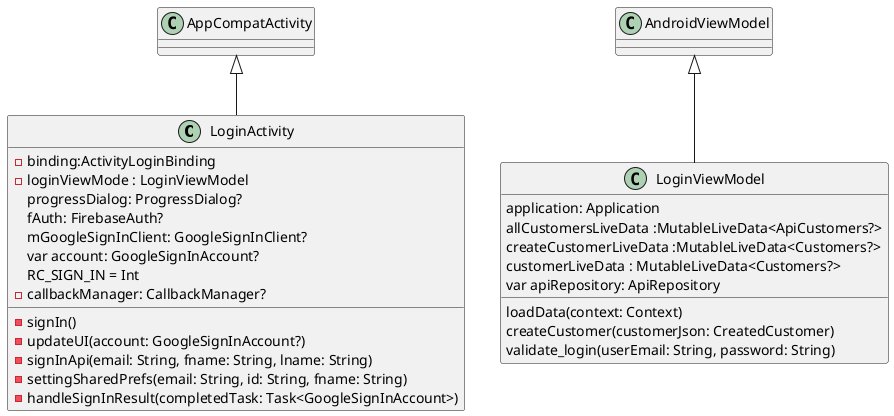 @startuml
 class LoginActivity extends AppCompatActivity{
    - binding:ActivityLoginBinding
    - loginViewMode : LoginViewModel
     progressDialog: ProgressDialog?
     fAuth: FirebaseAuth?
     mGoogleSignInClient: GoogleSignInClient?
        var account: GoogleSignInAccount?
     RC_SIGN_IN = Int
    - callbackManager: CallbackManager?
     -signIn()
     -updateUI(account: GoogleSignInAccount?)
     -signInApi(email: String, fname: String, lname: String)
     -settingSharedPrefs(email: String, id: String, fname: String)
     -handleSignInResult(completedTask: Task<GoogleSignInAccount>)
}


class LoginViewModel extends AndroidViewModel {
     application: Application
     allCustomersLiveData :MutableLiveData<ApiCustomers?>
     createCustomerLiveData :MutableLiveData<Customers?>
     customerLiveData : MutableLiveData<Customers?>
    var apiRepository: ApiRepository
    loadData(context: Context)
    createCustomer(customerJson: CreatedCustomer)
    validate_login(userEmail: String, password: String)
}
@enduml